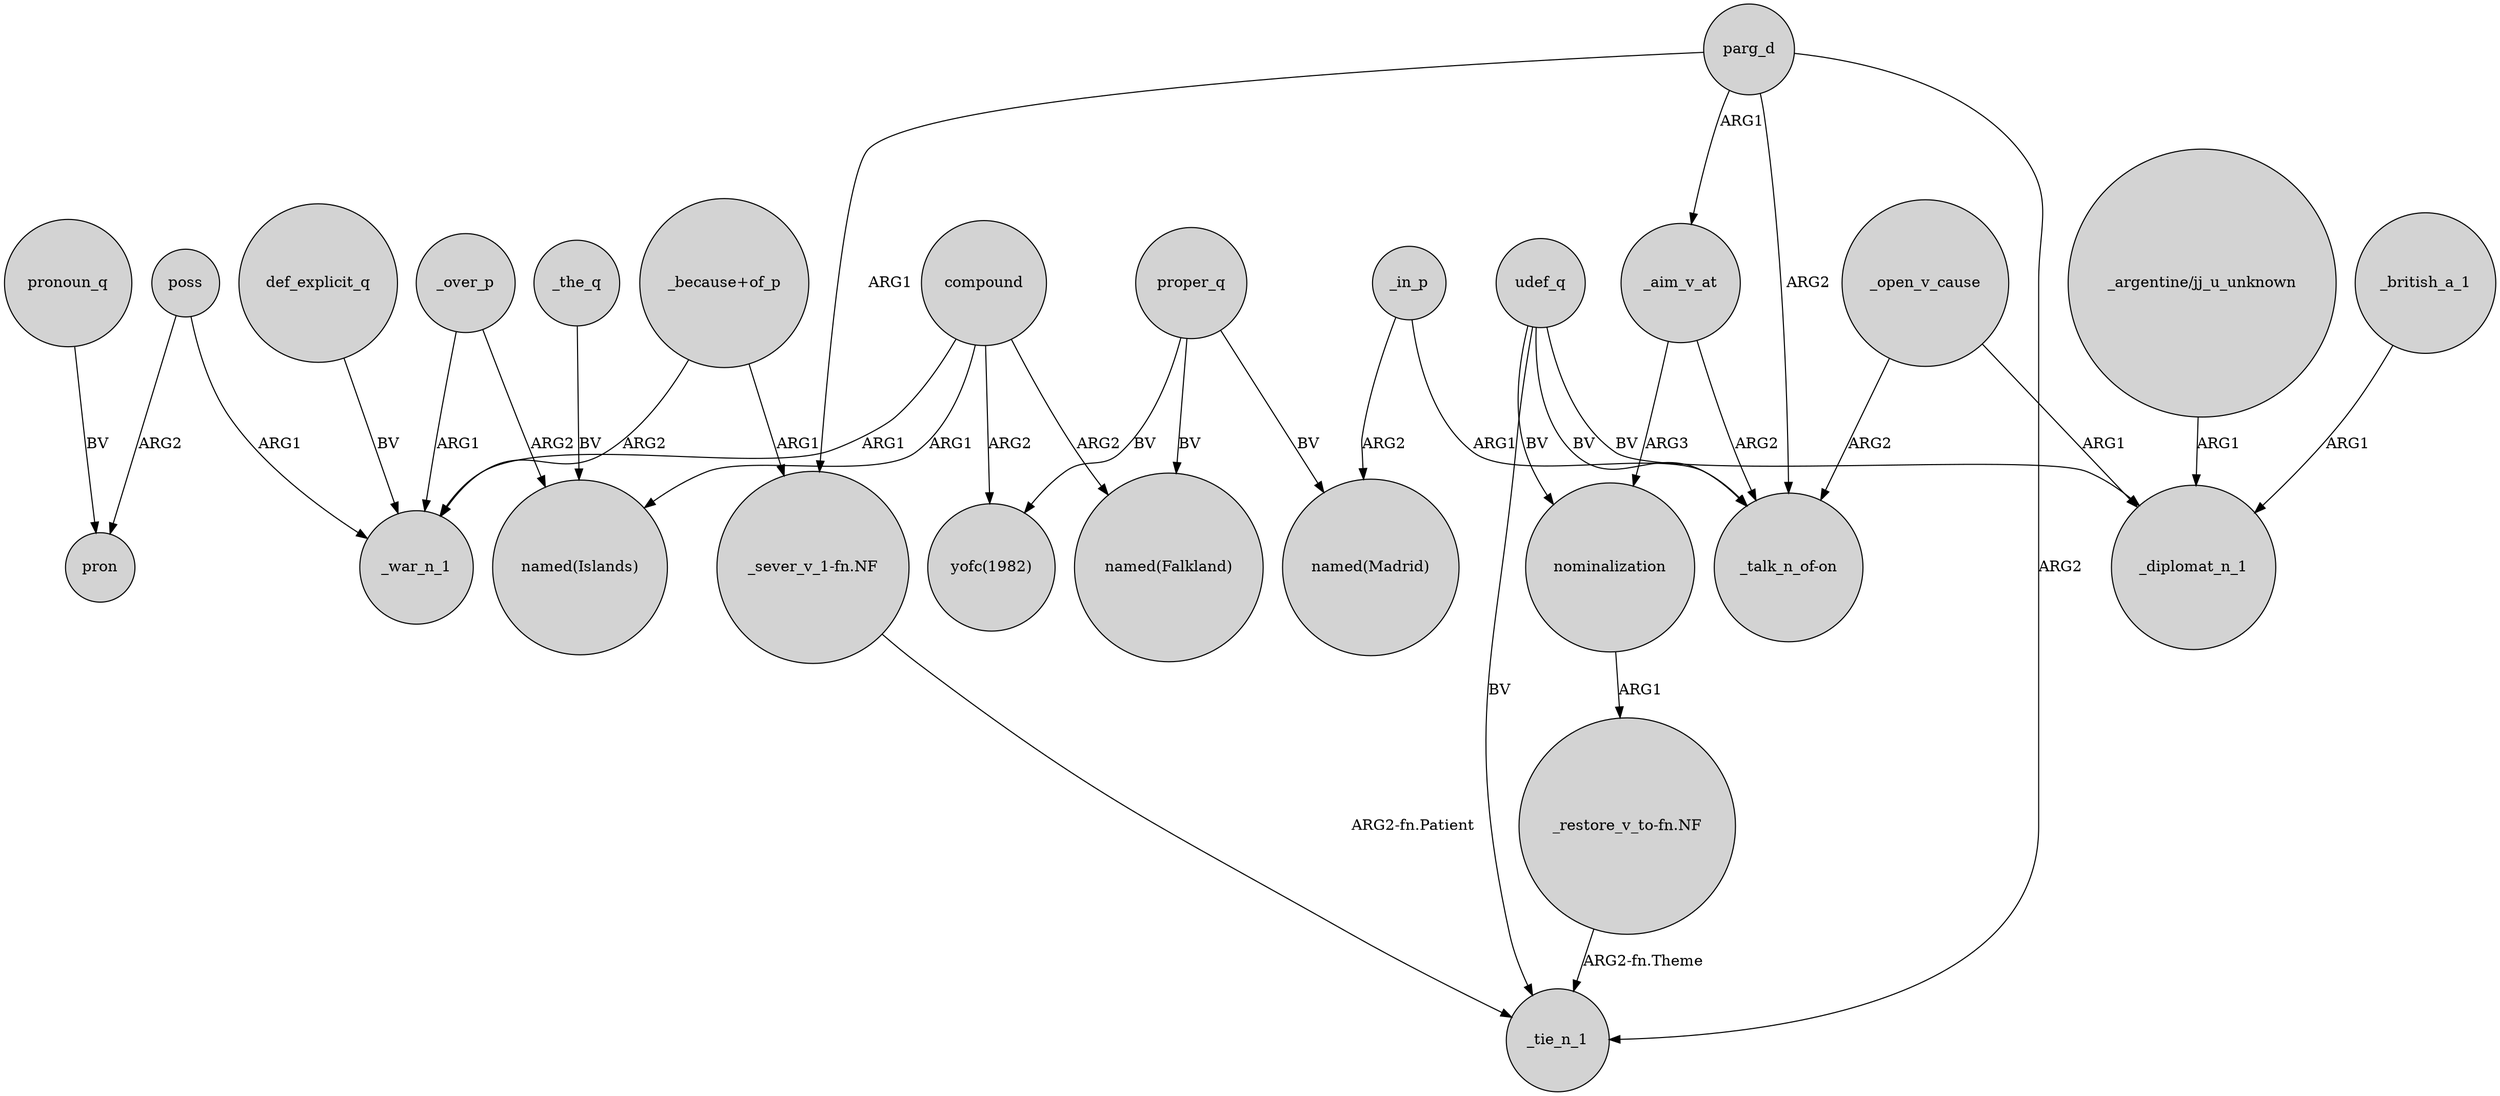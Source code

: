digraph {
	node [shape=circle style=filled]
	def_explicit_q -> _war_n_1 [label=BV]
	proper_q -> "yofc(1982)" [label=BV]
	_in_p -> "named(Madrid)" [label=ARG2]
	parg_d -> "_talk_n_of-on" [label=ARG2]
	udef_q -> _diplomat_n_1 [label=BV]
	nominalization -> "_restore_v_to-fn.NF" [label=ARG1]
	poss -> pron [label=ARG2]
	compound -> "named(Islands)" [label=ARG1]
	parg_d -> _aim_v_at [label=ARG1]
	parg_d -> _tie_n_1 [label=ARG2]
	proper_q -> "named(Falkland)" [label=BV]
	_aim_v_at -> nominalization [label=ARG3]
	parg_d -> "_sever_v_1-fn.NF" [label=ARG1]
	udef_q -> _tie_n_1 [label=BV]
	"_sever_v_1-fn.NF" -> _tie_n_1 [label="ARG2-fn.Patient"]
	compound -> "yofc(1982)" [label=ARG2]
	_the_q -> "named(Islands)" [label=BV]
	"_restore_v_to-fn.NF" -> _tie_n_1 [label="ARG2-fn.Theme"]
	proper_q -> "named(Madrid)" [label=BV]
	compound -> _war_n_1 [label=ARG1]
	"_argentine/jj_u_unknown" -> _diplomat_n_1 [label=ARG1]
	_in_p -> "_talk_n_of-on" [label=ARG1]
	pronoun_q -> pron [label=BV]
	_aim_v_at -> "_talk_n_of-on" [label=ARG2]
	udef_q -> "_talk_n_of-on" [label=BV]
	compound -> "named(Falkland)" [label=ARG2]
	"_because+of_p" -> "_sever_v_1-fn.NF" [label=ARG1]
	poss -> _war_n_1 [label=ARG1]
	udef_q -> nominalization [label=BV]
	_over_p -> "named(Islands)" [label=ARG2]
	"_because+of_p" -> _war_n_1 [label=ARG2]
	_open_v_cause -> "_talk_n_of-on" [label=ARG2]
	_british_a_1 -> _diplomat_n_1 [label=ARG1]
	_over_p -> _war_n_1 [label=ARG1]
	_open_v_cause -> _diplomat_n_1 [label=ARG1]
}
